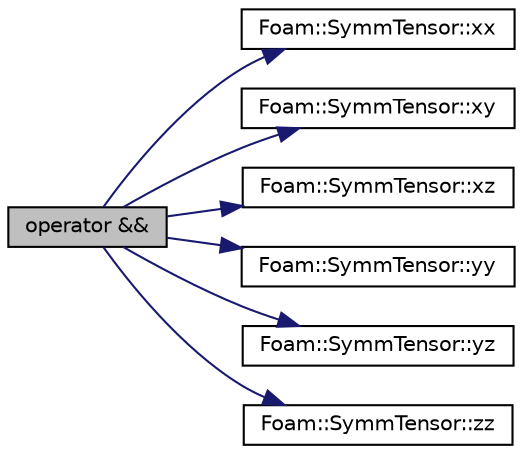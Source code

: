 digraph "operator &amp;&amp;"
{
  bgcolor="transparent";
  edge [fontname="Helvetica",fontsize="10",labelfontname="Helvetica",labelfontsize="10"];
  node [fontname="Helvetica",fontsize="10",shape=record];
  rankdir="LR";
  Node140787 [label="operator &&",height=0.2,width=0.4,color="black", fillcolor="grey75", style="filled", fontcolor="black"];
  Node140787 -> Node140788 [color="midnightblue",fontsize="10",style="solid",fontname="Helvetica"];
  Node140788 [label="Foam::SymmTensor::xx",height=0.2,width=0.4,color="black",URL="$a29577.html#a1b97c7c1ed81b4fb23da8dcb71a8cd2a"];
  Node140787 -> Node140789 [color="midnightblue",fontsize="10",style="solid",fontname="Helvetica"];
  Node140789 [label="Foam::SymmTensor::xy",height=0.2,width=0.4,color="black",URL="$a29577.html#aab470ae2a5eeac8c33a7b6abac6b39b3"];
  Node140787 -> Node140790 [color="midnightblue",fontsize="10",style="solid",fontname="Helvetica"];
  Node140790 [label="Foam::SymmTensor::xz",height=0.2,width=0.4,color="black",URL="$a29577.html#a6c0a9bc605f3cfdfb3307b3dcf136f60"];
  Node140787 -> Node140791 [color="midnightblue",fontsize="10",style="solid",fontname="Helvetica"];
  Node140791 [label="Foam::SymmTensor::yy",height=0.2,width=0.4,color="black",URL="$a29577.html#aba9d77023a5662b9c2d3639d5de555a0"];
  Node140787 -> Node140792 [color="midnightblue",fontsize="10",style="solid",fontname="Helvetica"];
  Node140792 [label="Foam::SymmTensor::yz",height=0.2,width=0.4,color="black",URL="$a29577.html#a4a98b51ba7019e1cfffae8d321a823df"];
  Node140787 -> Node140793 [color="midnightblue",fontsize="10",style="solid",fontname="Helvetica"];
  Node140793 [label="Foam::SymmTensor::zz",height=0.2,width=0.4,color="black",URL="$a29577.html#a831c4848d01bfcc8d717b7ef92f2cd4b"];
}

